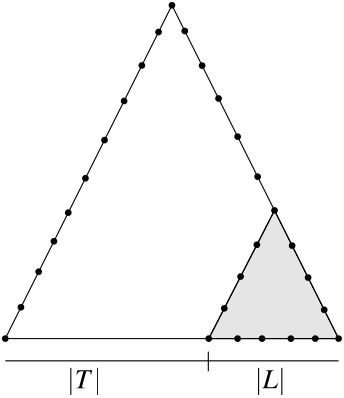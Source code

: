 <?xml version="1.0"?>
<!DOCTYPE ipe SYSTEM "ipe.dtd">
<ipe version="70005" creator="Ipe 7.1.1">
<info created="D:20140206095538" modified="D:20140206095538"/>
<preamble>\usepackage{times,mathptm}
</preamble>
<ipestyle name="ipe6">
<symbol name="mark/circle(sx)" transformations="translations">
<path fill="sym-stroke">
0.6 0 0 0.6 0 0 e
0.4 0 0 0.4 0 0 e
</path>
</symbol>
<symbol name="mark/disk(sx)" transformations="translations">
<path fill="sym-stroke">
0.6 0 0 0.6 0 0 e
</path>
</symbol>
<symbol name="mark/fdisk(sfx)" transformations="translations">
<group>
<path fill="sym-fill">
0.5 0 0 0.5 0 0 e
</path>
<path fill="sym-stroke" fillrule="eofill">
0.6 0 0 0.6 0 0 e
0.4 0 0 0.4 0 0 e
</path>
</group>
</symbol>
<symbol name="mark/box(sx)" transformations="translations">
<path fill="sym-stroke" fillrule="eofill">
-0.6 -0.6 m
0.6 -0.6 l
0.6 0.6 l
-0.6 0.6 l
h
-0.4 -0.4 m
0.4 -0.4 l
0.4 0.4 l
-0.4 0.4 l
h
</path>
</symbol>
<symbol name="mark/square(sx)" transformations="translations">
<path fill="sym-stroke">
-0.6 -0.6 m
0.6 -0.6 l
0.6 0.6 l
-0.6 0.6 l
h
</path>
</symbol>
<symbol name="mark/fsquare(sfx)" transformations="translations">
<group>
<path fill="sym-fill">
-0.5 -0.5 m
0.5 -0.5 l
0.5 0.5 l
-0.5 0.5 l
h
</path>
<path fill="sym-stroke" fillrule="eofill">
-0.6 -0.6 m
0.6 -0.6 l
0.6 0.6 l
-0.6 0.6 l
0 -0.4 m
0.4 -0.4 l
0.4 0.4 l
-0.4 0.4 l
h
</path>
</group>
</symbol>
<symbol name="mark/cross(sx)" transformations="translations">
<group>
<path fill="sym-stroke">
-0.43 -0.57 m
0.57 0.43 l
0.43 0.57 l
-0.57 -0.43 l
h
</path>
<path fill="sym-stroke">
-0.43 0.57 m
0.57 -0.43 l
0.43 -0.57 l
-0.57 0.43 l
h
</path>
</group>
</symbol>
<pen name="heavier" value="0.8"/>
<pen name="fat" value="1.2"/>
<pen name="ultrafat" value="2"/>
<symbolsize name="large" value="5"/>
<symbolsize name="small" value="2"/>
<symbolsize name="tiny" value="1.1"/>
<arrowsize name="large" value="10"/>
<arrowsize name="small" value="5"/>
<arrowsize name="tiny" value="3"/>
<color name="red" value="1 0 0"/>
<color name="green" value="0 1 0"/>
<color name="blue" value="0 0 1"/>
<color name="yellow" value="1 1 0"/>
<color name="gray1" value="0.125"/>
<color name="gray2" value="0.25"/>
<color name="gray3" value="0.375"/>
<color name="gray4" value="0.5"/>
<color name="gray5" value="0.625"/>
<color name="gray6" value="0.75"/>
<color name="gray7" value="0.875"/>
<dashstyle name="dashed" value="[4] 0"/>
<dashstyle name="dotted" value="[1 3] 0"/>
<dashstyle name="dash dotted" value="[4 2 1 2] 0"/>
<dashstyle name="dash dot dotted" value="[4 2 1 2 1 2] 0"/>
<textsize name="large" value="\large"/>
<textsize name="Large" value="\Large"/>
<textsize name="LARGE" value="\LARGE"/>
<textsize name="huge" value="\huge"/>
<textsize name="Huge" value="\Huge"/>
<textsize name="small" value="\small"/>
<textsize name="footnote" value="\footnotesize"/>
<textsize name="tiny" value="\tiny"/>
<textstyle name="center" begin="\begin{center}" end="\end{center}"/>
<textstyle name="itemize" begin="\begin{itemize}" end="\end{itemize}"/>
<textstyle name="item" begin="\begin{itemize}\item{}" end="\end{itemize}"/>
</ipestyle>
<page>
<layer name="alpha"/>
<view layers="alpha" active="alpha"/>
<path layer="alpha" matrix="1 0 0 1 535.946 215.794" stroke="black" fill="0.898" pen="0.4">
-59.0767 34.1533 m
-82.7457 -12 l
-36 -12 l
h
</path>
<path matrix="1 0 0 1 535.946 215.794" stroke="black" pen="0.4">
-96 108 m
-156 -12 l
-36 -12 l
h
</path>
<use matrix="1 0 0 1 535.946 215.794" name="mark/disk(sx)" pos="-82.7457 -12" size="2" stroke="black"/>
<path matrix="1 0 0 1 535.946 215.794" stroke="black" pen="0.4">
-82.7457 -12 m
-59.0767 34.1533 l
-59.0767 34.1533 l
</path>
<use matrix="1 0 0 1 535.946 215.794" name="mark/disk(sx)" pos="-156 -12" size="2" stroke="black"/>
<use matrix="1 0 0 1 535.946 215.794" name="mark/disk(sx)" pos="-150.355 -0.709443" size="2" stroke="black"/>
<use matrix="1 0 0 1 535.946 215.794" name="mark/disk(sx)" pos="-143.961 12.0779" size="2" stroke="black"/>
<use matrix="1 0 0 1 535.946 215.794" name="mark/disk(sx)" pos="-138.48 23.0402" size="2" stroke="black"/>
<use matrix="1 0 0 1 535.946 215.794" name="mark/disk(sx)" pos="-133.321 33.3587" size="2" stroke="black"/>
<use matrix="1 0 0 1 535.946 215.794" name="mark/disk(sx)" pos="-127.141 45.7176" size="2" stroke="black"/>
<use matrix="1 0 0 1 535.946 215.794" name="mark/disk(sx)" pos="-120.265 59.4708" size="2" stroke="black"/>
<use matrix="1 0 0 1 535.946 215.794" name="mark/disk(sx)" pos="-113.225 73.5506" size="2" stroke="black"/>
<use matrix="1 0 0 1 535.946 215.794" name="mark/disk(sx)" pos="-106.831 86.338" size="2" stroke="black"/>
<use matrix="1 0 0 1 535.946 215.794" name="mark/disk(sx)" pos="-100.813 98.375" size="2" stroke="black"/>
<use matrix="1 0 0 1 535.946 215.794" name="mark/disk(sx)" pos="-96 108" size="2" stroke="black"/>
<use matrix="1 0 0 1 535.946 215.794" name="mark/disk(sx)" pos="-91.3718 98.7435" size="2" stroke="black"/>
<use matrix="1 0 0 1 535.946 215.794" name="mark/disk(sx)" pos="-85.1402 86.2804" size="2" stroke="black"/>
<use matrix="1 0 0 1 535.946 215.794" name="mark/disk(sx)" pos="-79.2282 74.4565" size="2" stroke="black"/>
<use matrix="1 0 0 1 535.946 215.794" name="mark/disk(sx)" pos="-72.3517 60.7033" size="2" stroke="black"/>
<use matrix="1 0 0 1 535.946 215.794" name="mark/disk(sx)" pos="-65.1484 46.2968" size="2" stroke="black"/>
<use matrix="1 0 0 1 535.946 215.794" name="mark/disk(sx)" pos="-59.0767 34.1533" size="2" stroke="black"/>
<use matrix="1 0 0 1 535.946 215.794" name="mark/disk(sx)" pos="-65.421 21.7821" size="2" stroke="black"/>
<use matrix="1 0 0 1 535.946 215.794" name="mark/disk(sx)" pos="-52.7386 21.4772" size="2" stroke="black"/>
<use matrix="1 0 0 1 535.946 215.794" name="mark/disk(sx)" pos="-46.9888 9.97754" size="2" stroke="black"/>
<use matrix="1 0 0 1 535.946 215.794" name="mark/disk(sx)" pos="-71.2885 10.3409" size="2" stroke="black"/>
<use matrix="1 0 0 1 535.946 215.794" name="mark/disk(sx)" pos="-77.1559 -1.10025" size="2" stroke="black"/>
<use matrix="1 0 0 1 535.946 215.794" name="mark/disk(sx)" pos="-41.1857 -1.62862" size="2" stroke="black"/>
<use matrix="1 0 0 1 535.946 215.794" name="mark/disk(sx)" pos="-72.3595 -12" size="2" stroke="black"/>
<use matrix="1 0 0 1 535.946 215.794" name="mark/disk(sx)" pos="-63.5712 -12" size="2" stroke="black"/>
<use matrix="1 0 0 1 535.946 215.794" name="mark/disk(sx)" pos="-53.1851 -12" size="2" stroke="black"/>
<use matrix="1 0 0 1 535.946 215.794" name="mark/disk(sx)" pos="-36 -12" size="2" stroke="black"/>
<use matrix="1 0 0 1 535.946 215.794" name="mark/disk(sx)" pos="-44.3968 -12" size="2" stroke="black"/>
<path matrix="1 0 0 1 535.946 215.794" stroke="black" pen="0.4">
-156 -20 m
-36 -20 l
</path>
<path matrix="1 0 0 1 535.946 215.794" stroke="black" pen="0.4">
-82.9074 -16.6734 m
-82.9074 -23.7567 l
</path>
<text matrix="1 0 0 1 535.946 215.794" transformations="translations" pos="-133.775 -32.3798" stroke="black" type="label" valign="bottom" size="10">$|T|$</text>
<text matrix="1 0 0 1 535.946 215.794" transformations="translations" pos="-66.1548 -32.3798" stroke="black" type="label" valign="bottom" size="10">$|L|$</text>
</page>
</ipe>
